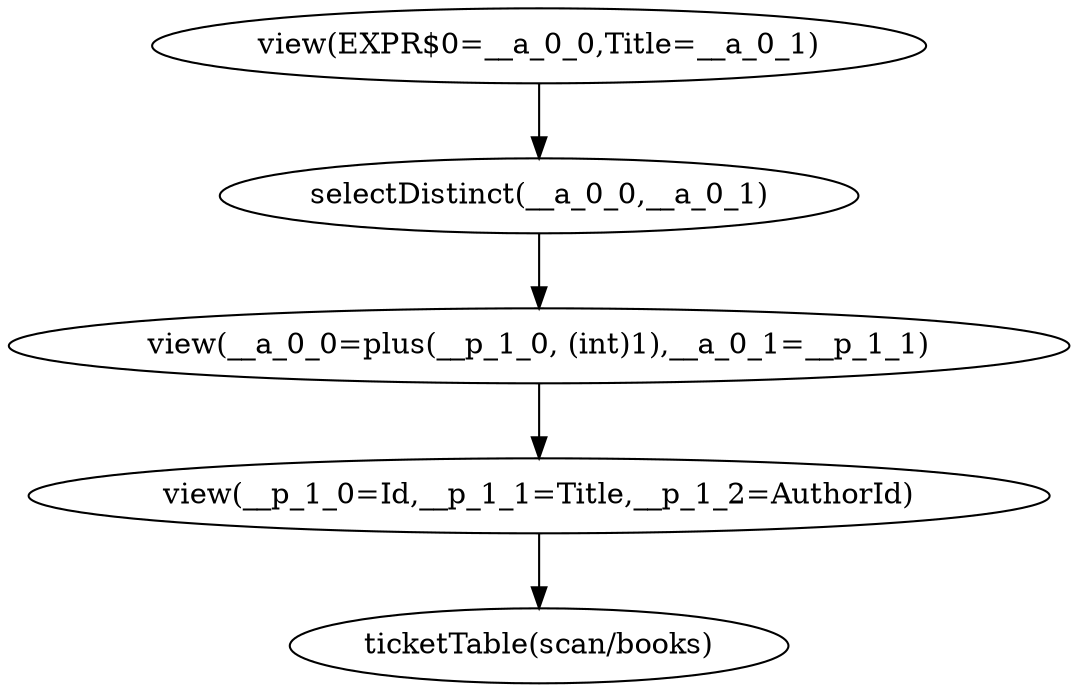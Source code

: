 digraph {
"op_0" ["label"="ticketTable(scan/books)"]
"op_1" ["label"="view(__p_1_0=Id,__p_1_1=Title,__p_1_2=AuthorId)"]
"op_2" ["label"="view(__a_0_0=plus(__p_1_0, (int)1),__a_0_1=__p_1_1)"]
"op_3" ["label"="selectDistinct(__a_0_0,__a_0_1)"]
"op_4" ["label"="view(EXPR$0=__a_0_0,Title=__a_0_1)"]
"op_1" -> "op_0"
"op_2" -> "op_1"
"op_3" -> "op_2"
"op_4" -> "op_3"
}